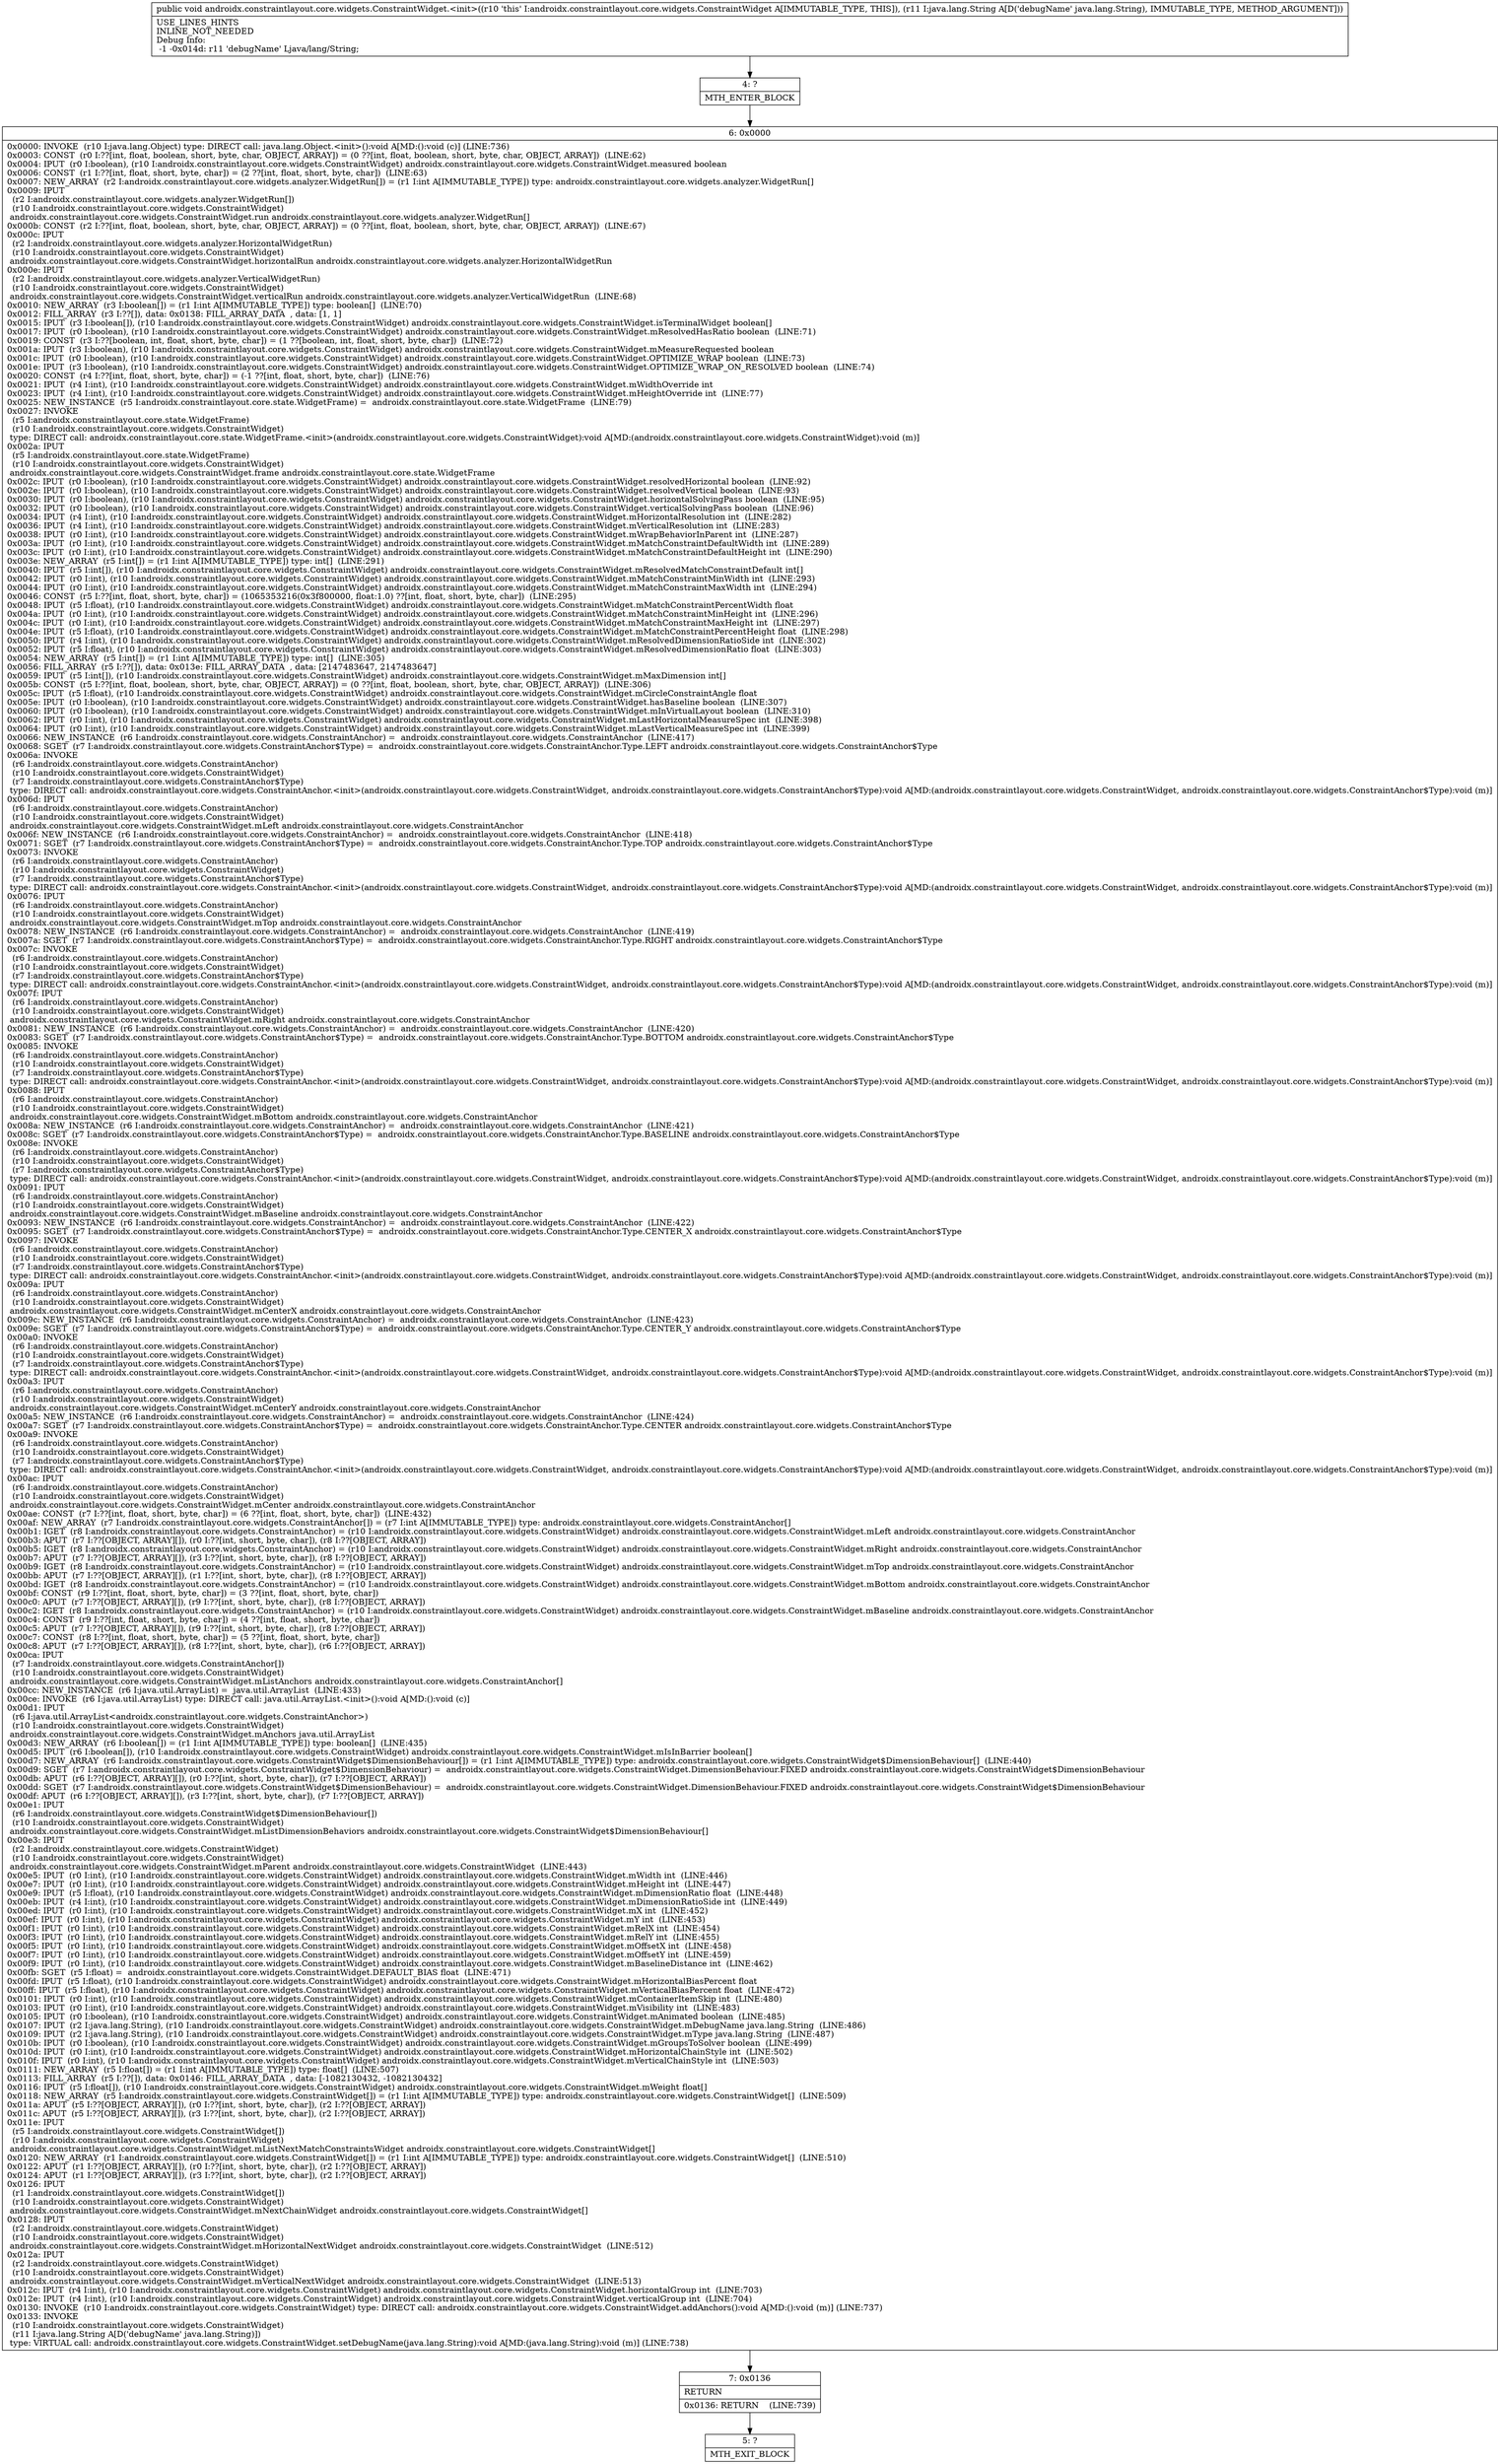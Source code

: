 digraph "CFG forandroidx.constraintlayout.core.widgets.ConstraintWidget.\<init\>(Ljava\/lang\/String;)V" {
Node_4 [shape=record,label="{4\:\ ?|MTH_ENTER_BLOCK\l}"];
Node_6 [shape=record,label="{6\:\ 0x0000|0x0000: INVOKE  (r10 I:java.lang.Object) type: DIRECT call: java.lang.Object.\<init\>():void A[MD:():void (c)] (LINE:736)\l0x0003: CONST  (r0 I:??[int, float, boolean, short, byte, char, OBJECT, ARRAY]) = (0 ??[int, float, boolean, short, byte, char, OBJECT, ARRAY])  (LINE:62)\l0x0004: IPUT  (r0 I:boolean), (r10 I:androidx.constraintlayout.core.widgets.ConstraintWidget) androidx.constraintlayout.core.widgets.ConstraintWidget.measured boolean \l0x0006: CONST  (r1 I:??[int, float, short, byte, char]) = (2 ??[int, float, short, byte, char])  (LINE:63)\l0x0007: NEW_ARRAY  (r2 I:androidx.constraintlayout.core.widgets.analyzer.WidgetRun[]) = (r1 I:int A[IMMUTABLE_TYPE]) type: androidx.constraintlayout.core.widgets.analyzer.WidgetRun[] \l0x0009: IPUT  \l  (r2 I:androidx.constraintlayout.core.widgets.analyzer.WidgetRun[])\l  (r10 I:androidx.constraintlayout.core.widgets.ConstraintWidget)\l androidx.constraintlayout.core.widgets.ConstraintWidget.run androidx.constraintlayout.core.widgets.analyzer.WidgetRun[] \l0x000b: CONST  (r2 I:??[int, float, boolean, short, byte, char, OBJECT, ARRAY]) = (0 ??[int, float, boolean, short, byte, char, OBJECT, ARRAY])  (LINE:67)\l0x000c: IPUT  \l  (r2 I:androidx.constraintlayout.core.widgets.analyzer.HorizontalWidgetRun)\l  (r10 I:androidx.constraintlayout.core.widgets.ConstraintWidget)\l androidx.constraintlayout.core.widgets.ConstraintWidget.horizontalRun androidx.constraintlayout.core.widgets.analyzer.HorizontalWidgetRun \l0x000e: IPUT  \l  (r2 I:androidx.constraintlayout.core.widgets.analyzer.VerticalWidgetRun)\l  (r10 I:androidx.constraintlayout.core.widgets.ConstraintWidget)\l androidx.constraintlayout.core.widgets.ConstraintWidget.verticalRun androidx.constraintlayout.core.widgets.analyzer.VerticalWidgetRun  (LINE:68)\l0x0010: NEW_ARRAY  (r3 I:boolean[]) = (r1 I:int A[IMMUTABLE_TYPE]) type: boolean[]  (LINE:70)\l0x0012: FILL_ARRAY  (r3 I:??[]), data: 0x0138: FILL_ARRAY_DATA  , data: [1, 1] \l0x0015: IPUT  (r3 I:boolean[]), (r10 I:androidx.constraintlayout.core.widgets.ConstraintWidget) androidx.constraintlayout.core.widgets.ConstraintWidget.isTerminalWidget boolean[] \l0x0017: IPUT  (r0 I:boolean), (r10 I:androidx.constraintlayout.core.widgets.ConstraintWidget) androidx.constraintlayout.core.widgets.ConstraintWidget.mResolvedHasRatio boolean  (LINE:71)\l0x0019: CONST  (r3 I:??[boolean, int, float, short, byte, char]) = (1 ??[boolean, int, float, short, byte, char])  (LINE:72)\l0x001a: IPUT  (r3 I:boolean), (r10 I:androidx.constraintlayout.core.widgets.ConstraintWidget) androidx.constraintlayout.core.widgets.ConstraintWidget.mMeasureRequested boolean \l0x001c: IPUT  (r0 I:boolean), (r10 I:androidx.constraintlayout.core.widgets.ConstraintWidget) androidx.constraintlayout.core.widgets.ConstraintWidget.OPTIMIZE_WRAP boolean  (LINE:73)\l0x001e: IPUT  (r3 I:boolean), (r10 I:androidx.constraintlayout.core.widgets.ConstraintWidget) androidx.constraintlayout.core.widgets.ConstraintWidget.OPTIMIZE_WRAP_ON_RESOLVED boolean  (LINE:74)\l0x0020: CONST  (r4 I:??[int, float, short, byte, char]) = (\-1 ??[int, float, short, byte, char])  (LINE:76)\l0x0021: IPUT  (r4 I:int), (r10 I:androidx.constraintlayout.core.widgets.ConstraintWidget) androidx.constraintlayout.core.widgets.ConstraintWidget.mWidthOverride int \l0x0023: IPUT  (r4 I:int), (r10 I:androidx.constraintlayout.core.widgets.ConstraintWidget) androidx.constraintlayout.core.widgets.ConstraintWidget.mHeightOverride int  (LINE:77)\l0x0025: NEW_INSTANCE  (r5 I:androidx.constraintlayout.core.state.WidgetFrame) =  androidx.constraintlayout.core.state.WidgetFrame  (LINE:79)\l0x0027: INVOKE  \l  (r5 I:androidx.constraintlayout.core.state.WidgetFrame)\l  (r10 I:androidx.constraintlayout.core.widgets.ConstraintWidget)\l type: DIRECT call: androidx.constraintlayout.core.state.WidgetFrame.\<init\>(androidx.constraintlayout.core.widgets.ConstraintWidget):void A[MD:(androidx.constraintlayout.core.widgets.ConstraintWidget):void (m)]\l0x002a: IPUT  \l  (r5 I:androidx.constraintlayout.core.state.WidgetFrame)\l  (r10 I:androidx.constraintlayout.core.widgets.ConstraintWidget)\l androidx.constraintlayout.core.widgets.ConstraintWidget.frame androidx.constraintlayout.core.state.WidgetFrame \l0x002c: IPUT  (r0 I:boolean), (r10 I:androidx.constraintlayout.core.widgets.ConstraintWidget) androidx.constraintlayout.core.widgets.ConstraintWidget.resolvedHorizontal boolean  (LINE:92)\l0x002e: IPUT  (r0 I:boolean), (r10 I:androidx.constraintlayout.core.widgets.ConstraintWidget) androidx.constraintlayout.core.widgets.ConstraintWidget.resolvedVertical boolean  (LINE:93)\l0x0030: IPUT  (r0 I:boolean), (r10 I:androidx.constraintlayout.core.widgets.ConstraintWidget) androidx.constraintlayout.core.widgets.ConstraintWidget.horizontalSolvingPass boolean  (LINE:95)\l0x0032: IPUT  (r0 I:boolean), (r10 I:androidx.constraintlayout.core.widgets.ConstraintWidget) androidx.constraintlayout.core.widgets.ConstraintWidget.verticalSolvingPass boolean  (LINE:96)\l0x0034: IPUT  (r4 I:int), (r10 I:androidx.constraintlayout.core.widgets.ConstraintWidget) androidx.constraintlayout.core.widgets.ConstraintWidget.mHorizontalResolution int  (LINE:282)\l0x0036: IPUT  (r4 I:int), (r10 I:androidx.constraintlayout.core.widgets.ConstraintWidget) androidx.constraintlayout.core.widgets.ConstraintWidget.mVerticalResolution int  (LINE:283)\l0x0038: IPUT  (r0 I:int), (r10 I:androidx.constraintlayout.core.widgets.ConstraintWidget) androidx.constraintlayout.core.widgets.ConstraintWidget.mWrapBehaviorInParent int  (LINE:287)\l0x003a: IPUT  (r0 I:int), (r10 I:androidx.constraintlayout.core.widgets.ConstraintWidget) androidx.constraintlayout.core.widgets.ConstraintWidget.mMatchConstraintDefaultWidth int  (LINE:289)\l0x003c: IPUT  (r0 I:int), (r10 I:androidx.constraintlayout.core.widgets.ConstraintWidget) androidx.constraintlayout.core.widgets.ConstraintWidget.mMatchConstraintDefaultHeight int  (LINE:290)\l0x003e: NEW_ARRAY  (r5 I:int[]) = (r1 I:int A[IMMUTABLE_TYPE]) type: int[]  (LINE:291)\l0x0040: IPUT  (r5 I:int[]), (r10 I:androidx.constraintlayout.core.widgets.ConstraintWidget) androidx.constraintlayout.core.widgets.ConstraintWidget.mResolvedMatchConstraintDefault int[] \l0x0042: IPUT  (r0 I:int), (r10 I:androidx.constraintlayout.core.widgets.ConstraintWidget) androidx.constraintlayout.core.widgets.ConstraintWidget.mMatchConstraintMinWidth int  (LINE:293)\l0x0044: IPUT  (r0 I:int), (r10 I:androidx.constraintlayout.core.widgets.ConstraintWidget) androidx.constraintlayout.core.widgets.ConstraintWidget.mMatchConstraintMaxWidth int  (LINE:294)\l0x0046: CONST  (r5 I:??[int, float, short, byte, char]) = (1065353216(0x3f800000, float:1.0) ??[int, float, short, byte, char])  (LINE:295)\l0x0048: IPUT  (r5 I:float), (r10 I:androidx.constraintlayout.core.widgets.ConstraintWidget) androidx.constraintlayout.core.widgets.ConstraintWidget.mMatchConstraintPercentWidth float \l0x004a: IPUT  (r0 I:int), (r10 I:androidx.constraintlayout.core.widgets.ConstraintWidget) androidx.constraintlayout.core.widgets.ConstraintWidget.mMatchConstraintMinHeight int  (LINE:296)\l0x004c: IPUT  (r0 I:int), (r10 I:androidx.constraintlayout.core.widgets.ConstraintWidget) androidx.constraintlayout.core.widgets.ConstraintWidget.mMatchConstraintMaxHeight int  (LINE:297)\l0x004e: IPUT  (r5 I:float), (r10 I:androidx.constraintlayout.core.widgets.ConstraintWidget) androidx.constraintlayout.core.widgets.ConstraintWidget.mMatchConstraintPercentHeight float  (LINE:298)\l0x0050: IPUT  (r4 I:int), (r10 I:androidx.constraintlayout.core.widgets.ConstraintWidget) androidx.constraintlayout.core.widgets.ConstraintWidget.mResolvedDimensionRatioSide int  (LINE:302)\l0x0052: IPUT  (r5 I:float), (r10 I:androidx.constraintlayout.core.widgets.ConstraintWidget) androidx.constraintlayout.core.widgets.ConstraintWidget.mResolvedDimensionRatio float  (LINE:303)\l0x0054: NEW_ARRAY  (r5 I:int[]) = (r1 I:int A[IMMUTABLE_TYPE]) type: int[]  (LINE:305)\l0x0056: FILL_ARRAY  (r5 I:??[]), data: 0x013e: FILL_ARRAY_DATA  , data: [2147483647, 2147483647] \l0x0059: IPUT  (r5 I:int[]), (r10 I:androidx.constraintlayout.core.widgets.ConstraintWidget) androidx.constraintlayout.core.widgets.ConstraintWidget.mMaxDimension int[] \l0x005b: CONST  (r5 I:??[int, float, boolean, short, byte, char, OBJECT, ARRAY]) = (0 ??[int, float, boolean, short, byte, char, OBJECT, ARRAY])  (LINE:306)\l0x005c: IPUT  (r5 I:float), (r10 I:androidx.constraintlayout.core.widgets.ConstraintWidget) androidx.constraintlayout.core.widgets.ConstraintWidget.mCircleConstraintAngle float \l0x005e: IPUT  (r0 I:boolean), (r10 I:androidx.constraintlayout.core.widgets.ConstraintWidget) androidx.constraintlayout.core.widgets.ConstraintWidget.hasBaseline boolean  (LINE:307)\l0x0060: IPUT  (r0 I:boolean), (r10 I:androidx.constraintlayout.core.widgets.ConstraintWidget) androidx.constraintlayout.core.widgets.ConstraintWidget.mInVirtualLayout boolean  (LINE:310)\l0x0062: IPUT  (r0 I:int), (r10 I:androidx.constraintlayout.core.widgets.ConstraintWidget) androidx.constraintlayout.core.widgets.ConstraintWidget.mLastHorizontalMeasureSpec int  (LINE:398)\l0x0064: IPUT  (r0 I:int), (r10 I:androidx.constraintlayout.core.widgets.ConstraintWidget) androidx.constraintlayout.core.widgets.ConstraintWidget.mLastVerticalMeasureSpec int  (LINE:399)\l0x0066: NEW_INSTANCE  (r6 I:androidx.constraintlayout.core.widgets.ConstraintAnchor) =  androidx.constraintlayout.core.widgets.ConstraintAnchor  (LINE:417)\l0x0068: SGET  (r7 I:androidx.constraintlayout.core.widgets.ConstraintAnchor$Type) =  androidx.constraintlayout.core.widgets.ConstraintAnchor.Type.LEFT androidx.constraintlayout.core.widgets.ConstraintAnchor$Type \l0x006a: INVOKE  \l  (r6 I:androidx.constraintlayout.core.widgets.ConstraintAnchor)\l  (r10 I:androidx.constraintlayout.core.widgets.ConstraintWidget)\l  (r7 I:androidx.constraintlayout.core.widgets.ConstraintAnchor$Type)\l type: DIRECT call: androidx.constraintlayout.core.widgets.ConstraintAnchor.\<init\>(androidx.constraintlayout.core.widgets.ConstraintWidget, androidx.constraintlayout.core.widgets.ConstraintAnchor$Type):void A[MD:(androidx.constraintlayout.core.widgets.ConstraintWidget, androidx.constraintlayout.core.widgets.ConstraintAnchor$Type):void (m)]\l0x006d: IPUT  \l  (r6 I:androidx.constraintlayout.core.widgets.ConstraintAnchor)\l  (r10 I:androidx.constraintlayout.core.widgets.ConstraintWidget)\l androidx.constraintlayout.core.widgets.ConstraintWidget.mLeft androidx.constraintlayout.core.widgets.ConstraintAnchor \l0x006f: NEW_INSTANCE  (r6 I:androidx.constraintlayout.core.widgets.ConstraintAnchor) =  androidx.constraintlayout.core.widgets.ConstraintAnchor  (LINE:418)\l0x0071: SGET  (r7 I:androidx.constraintlayout.core.widgets.ConstraintAnchor$Type) =  androidx.constraintlayout.core.widgets.ConstraintAnchor.Type.TOP androidx.constraintlayout.core.widgets.ConstraintAnchor$Type \l0x0073: INVOKE  \l  (r6 I:androidx.constraintlayout.core.widgets.ConstraintAnchor)\l  (r10 I:androidx.constraintlayout.core.widgets.ConstraintWidget)\l  (r7 I:androidx.constraintlayout.core.widgets.ConstraintAnchor$Type)\l type: DIRECT call: androidx.constraintlayout.core.widgets.ConstraintAnchor.\<init\>(androidx.constraintlayout.core.widgets.ConstraintWidget, androidx.constraintlayout.core.widgets.ConstraintAnchor$Type):void A[MD:(androidx.constraintlayout.core.widgets.ConstraintWidget, androidx.constraintlayout.core.widgets.ConstraintAnchor$Type):void (m)]\l0x0076: IPUT  \l  (r6 I:androidx.constraintlayout.core.widgets.ConstraintAnchor)\l  (r10 I:androidx.constraintlayout.core.widgets.ConstraintWidget)\l androidx.constraintlayout.core.widgets.ConstraintWidget.mTop androidx.constraintlayout.core.widgets.ConstraintAnchor \l0x0078: NEW_INSTANCE  (r6 I:androidx.constraintlayout.core.widgets.ConstraintAnchor) =  androidx.constraintlayout.core.widgets.ConstraintAnchor  (LINE:419)\l0x007a: SGET  (r7 I:androidx.constraintlayout.core.widgets.ConstraintAnchor$Type) =  androidx.constraintlayout.core.widgets.ConstraintAnchor.Type.RIGHT androidx.constraintlayout.core.widgets.ConstraintAnchor$Type \l0x007c: INVOKE  \l  (r6 I:androidx.constraintlayout.core.widgets.ConstraintAnchor)\l  (r10 I:androidx.constraintlayout.core.widgets.ConstraintWidget)\l  (r7 I:androidx.constraintlayout.core.widgets.ConstraintAnchor$Type)\l type: DIRECT call: androidx.constraintlayout.core.widgets.ConstraintAnchor.\<init\>(androidx.constraintlayout.core.widgets.ConstraintWidget, androidx.constraintlayout.core.widgets.ConstraintAnchor$Type):void A[MD:(androidx.constraintlayout.core.widgets.ConstraintWidget, androidx.constraintlayout.core.widgets.ConstraintAnchor$Type):void (m)]\l0x007f: IPUT  \l  (r6 I:androidx.constraintlayout.core.widgets.ConstraintAnchor)\l  (r10 I:androidx.constraintlayout.core.widgets.ConstraintWidget)\l androidx.constraintlayout.core.widgets.ConstraintWidget.mRight androidx.constraintlayout.core.widgets.ConstraintAnchor \l0x0081: NEW_INSTANCE  (r6 I:androidx.constraintlayout.core.widgets.ConstraintAnchor) =  androidx.constraintlayout.core.widgets.ConstraintAnchor  (LINE:420)\l0x0083: SGET  (r7 I:androidx.constraintlayout.core.widgets.ConstraintAnchor$Type) =  androidx.constraintlayout.core.widgets.ConstraintAnchor.Type.BOTTOM androidx.constraintlayout.core.widgets.ConstraintAnchor$Type \l0x0085: INVOKE  \l  (r6 I:androidx.constraintlayout.core.widgets.ConstraintAnchor)\l  (r10 I:androidx.constraintlayout.core.widgets.ConstraintWidget)\l  (r7 I:androidx.constraintlayout.core.widgets.ConstraintAnchor$Type)\l type: DIRECT call: androidx.constraintlayout.core.widgets.ConstraintAnchor.\<init\>(androidx.constraintlayout.core.widgets.ConstraintWidget, androidx.constraintlayout.core.widgets.ConstraintAnchor$Type):void A[MD:(androidx.constraintlayout.core.widgets.ConstraintWidget, androidx.constraintlayout.core.widgets.ConstraintAnchor$Type):void (m)]\l0x0088: IPUT  \l  (r6 I:androidx.constraintlayout.core.widgets.ConstraintAnchor)\l  (r10 I:androidx.constraintlayout.core.widgets.ConstraintWidget)\l androidx.constraintlayout.core.widgets.ConstraintWidget.mBottom androidx.constraintlayout.core.widgets.ConstraintAnchor \l0x008a: NEW_INSTANCE  (r6 I:androidx.constraintlayout.core.widgets.ConstraintAnchor) =  androidx.constraintlayout.core.widgets.ConstraintAnchor  (LINE:421)\l0x008c: SGET  (r7 I:androidx.constraintlayout.core.widgets.ConstraintAnchor$Type) =  androidx.constraintlayout.core.widgets.ConstraintAnchor.Type.BASELINE androidx.constraintlayout.core.widgets.ConstraintAnchor$Type \l0x008e: INVOKE  \l  (r6 I:androidx.constraintlayout.core.widgets.ConstraintAnchor)\l  (r10 I:androidx.constraintlayout.core.widgets.ConstraintWidget)\l  (r7 I:androidx.constraintlayout.core.widgets.ConstraintAnchor$Type)\l type: DIRECT call: androidx.constraintlayout.core.widgets.ConstraintAnchor.\<init\>(androidx.constraintlayout.core.widgets.ConstraintWidget, androidx.constraintlayout.core.widgets.ConstraintAnchor$Type):void A[MD:(androidx.constraintlayout.core.widgets.ConstraintWidget, androidx.constraintlayout.core.widgets.ConstraintAnchor$Type):void (m)]\l0x0091: IPUT  \l  (r6 I:androidx.constraintlayout.core.widgets.ConstraintAnchor)\l  (r10 I:androidx.constraintlayout.core.widgets.ConstraintWidget)\l androidx.constraintlayout.core.widgets.ConstraintWidget.mBaseline androidx.constraintlayout.core.widgets.ConstraintAnchor \l0x0093: NEW_INSTANCE  (r6 I:androidx.constraintlayout.core.widgets.ConstraintAnchor) =  androidx.constraintlayout.core.widgets.ConstraintAnchor  (LINE:422)\l0x0095: SGET  (r7 I:androidx.constraintlayout.core.widgets.ConstraintAnchor$Type) =  androidx.constraintlayout.core.widgets.ConstraintAnchor.Type.CENTER_X androidx.constraintlayout.core.widgets.ConstraintAnchor$Type \l0x0097: INVOKE  \l  (r6 I:androidx.constraintlayout.core.widgets.ConstraintAnchor)\l  (r10 I:androidx.constraintlayout.core.widgets.ConstraintWidget)\l  (r7 I:androidx.constraintlayout.core.widgets.ConstraintAnchor$Type)\l type: DIRECT call: androidx.constraintlayout.core.widgets.ConstraintAnchor.\<init\>(androidx.constraintlayout.core.widgets.ConstraintWidget, androidx.constraintlayout.core.widgets.ConstraintAnchor$Type):void A[MD:(androidx.constraintlayout.core.widgets.ConstraintWidget, androidx.constraintlayout.core.widgets.ConstraintAnchor$Type):void (m)]\l0x009a: IPUT  \l  (r6 I:androidx.constraintlayout.core.widgets.ConstraintAnchor)\l  (r10 I:androidx.constraintlayout.core.widgets.ConstraintWidget)\l androidx.constraintlayout.core.widgets.ConstraintWidget.mCenterX androidx.constraintlayout.core.widgets.ConstraintAnchor \l0x009c: NEW_INSTANCE  (r6 I:androidx.constraintlayout.core.widgets.ConstraintAnchor) =  androidx.constraintlayout.core.widgets.ConstraintAnchor  (LINE:423)\l0x009e: SGET  (r7 I:androidx.constraintlayout.core.widgets.ConstraintAnchor$Type) =  androidx.constraintlayout.core.widgets.ConstraintAnchor.Type.CENTER_Y androidx.constraintlayout.core.widgets.ConstraintAnchor$Type \l0x00a0: INVOKE  \l  (r6 I:androidx.constraintlayout.core.widgets.ConstraintAnchor)\l  (r10 I:androidx.constraintlayout.core.widgets.ConstraintWidget)\l  (r7 I:androidx.constraintlayout.core.widgets.ConstraintAnchor$Type)\l type: DIRECT call: androidx.constraintlayout.core.widgets.ConstraintAnchor.\<init\>(androidx.constraintlayout.core.widgets.ConstraintWidget, androidx.constraintlayout.core.widgets.ConstraintAnchor$Type):void A[MD:(androidx.constraintlayout.core.widgets.ConstraintWidget, androidx.constraintlayout.core.widgets.ConstraintAnchor$Type):void (m)]\l0x00a3: IPUT  \l  (r6 I:androidx.constraintlayout.core.widgets.ConstraintAnchor)\l  (r10 I:androidx.constraintlayout.core.widgets.ConstraintWidget)\l androidx.constraintlayout.core.widgets.ConstraintWidget.mCenterY androidx.constraintlayout.core.widgets.ConstraintAnchor \l0x00a5: NEW_INSTANCE  (r6 I:androidx.constraintlayout.core.widgets.ConstraintAnchor) =  androidx.constraintlayout.core.widgets.ConstraintAnchor  (LINE:424)\l0x00a7: SGET  (r7 I:androidx.constraintlayout.core.widgets.ConstraintAnchor$Type) =  androidx.constraintlayout.core.widgets.ConstraintAnchor.Type.CENTER androidx.constraintlayout.core.widgets.ConstraintAnchor$Type \l0x00a9: INVOKE  \l  (r6 I:androidx.constraintlayout.core.widgets.ConstraintAnchor)\l  (r10 I:androidx.constraintlayout.core.widgets.ConstraintWidget)\l  (r7 I:androidx.constraintlayout.core.widgets.ConstraintAnchor$Type)\l type: DIRECT call: androidx.constraintlayout.core.widgets.ConstraintAnchor.\<init\>(androidx.constraintlayout.core.widgets.ConstraintWidget, androidx.constraintlayout.core.widgets.ConstraintAnchor$Type):void A[MD:(androidx.constraintlayout.core.widgets.ConstraintWidget, androidx.constraintlayout.core.widgets.ConstraintAnchor$Type):void (m)]\l0x00ac: IPUT  \l  (r6 I:androidx.constraintlayout.core.widgets.ConstraintAnchor)\l  (r10 I:androidx.constraintlayout.core.widgets.ConstraintWidget)\l androidx.constraintlayout.core.widgets.ConstraintWidget.mCenter androidx.constraintlayout.core.widgets.ConstraintAnchor \l0x00ae: CONST  (r7 I:??[int, float, short, byte, char]) = (6 ??[int, float, short, byte, char])  (LINE:432)\l0x00af: NEW_ARRAY  (r7 I:androidx.constraintlayout.core.widgets.ConstraintAnchor[]) = (r7 I:int A[IMMUTABLE_TYPE]) type: androidx.constraintlayout.core.widgets.ConstraintAnchor[] \l0x00b1: IGET  (r8 I:androidx.constraintlayout.core.widgets.ConstraintAnchor) = (r10 I:androidx.constraintlayout.core.widgets.ConstraintWidget) androidx.constraintlayout.core.widgets.ConstraintWidget.mLeft androidx.constraintlayout.core.widgets.ConstraintAnchor \l0x00b3: APUT  (r7 I:??[OBJECT, ARRAY][]), (r0 I:??[int, short, byte, char]), (r8 I:??[OBJECT, ARRAY]) \l0x00b5: IGET  (r8 I:androidx.constraintlayout.core.widgets.ConstraintAnchor) = (r10 I:androidx.constraintlayout.core.widgets.ConstraintWidget) androidx.constraintlayout.core.widgets.ConstraintWidget.mRight androidx.constraintlayout.core.widgets.ConstraintAnchor \l0x00b7: APUT  (r7 I:??[OBJECT, ARRAY][]), (r3 I:??[int, short, byte, char]), (r8 I:??[OBJECT, ARRAY]) \l0x00b9: IGET  (r8 I:androidx.constraintlayout.core.widgets.ConstraintAnchor) = (r10 I:androidx.constraintlayout.core.widgets.ConstraintWidget) androidx.constraintlayout.core.widgets.ConstraintWidget.mTop androidx.constraintlayout.core.widgets.ConstraintAnchor \l0x00bb: APUT  (r7 I:??[OBJECT, ARRAY][]), (r1 I:??[int, short, byte, char]), (r8 I:??[OBJECT, ARRAY]) \l0x00bd: IGET  (r8 I:androidx.constraintlayout.core.widgets.ConstraintAnchor) = (r10 I:androidx.constraintlayout.core.widgets.ConstraintWidget) androidx.constraintlayout.core.widgets.ConstraintWidget.mBottom androidx.constraintlayout.core.widgets.ConstraintAnchor \l0x00bf: CONST  (r9 I:??[int, float, short, byte, char]) = (3 ??[int, float, short, byte, char]) \l0x00c0: APUT  (r7 I:??[OBJECT, ARRAY][]), (r9 I:??[int, short, byte, char]), (r8 I:??[OBJECT, ARRAY]) \l0x00c2: IGET  (r8 I:androidx.constraintlayout.core.widgets.ConstraintAnchor) = (r10 I:androidx.constraintlayout.core.widgets.ConstraintWidget) androidx.constraintlayout.core.widgets.ConstraintWidget.mBaseline androidx.constraintlayout.core.widgets.ConstraintAnchor \l0x00c4: CONST  (r9 I:??[int, float, short, byte, char]) = (4 ??[int, float, short, byte, char]) \l0x00c5: APUT  (r7 I:??[OBJECT, ARRAY][]), (r9 I:??[int, short, byte, char]), (r8 I:??[OBJECT, ARRAY]) \l0x00c7: CONST  (r8 I:??[int, float, short, byte, char]) = (5 ??[int, float, short, byte, char]) \l0x00c8: APUT  (r7 I:??[OBJECT, ARRAY][]), (r8 I:??[int, short, byte, char]), (r6 I:??[OBJECT, ARRAY]) \l0x00ca: IPUT  \l  (r7 I:androidx.constraintlayout.core.widgets.ConstraintAnchor[])\l  (r10 I:androidx.constraintlayout.core.widgets.ConstraintWidget)\l androidx.constraintlayout.core.widgets.ConstraintWidget.mListAnchors androidx.constraintlayout.core.widgets.ConstraintAnchor[] \l0x00cc: NEW_INSTANCE  (r6 I:java.util.ArrayList) =  java.util.ArrayList  (LINE:433)\l0x00ce: INVOKE  (r6 I:java.util.ArrayList) type: DIRECT call: java.util.ArrayList.\<init\>():void A[MD:():void (c)]\l0x00d1: IPUT  \l  (r6 I:java.util.ArrayList\<androidx.constraintlayout.core.widgets.ConstraintAnchor\>)\l  (r10 I:androidx.constraintlayout.core.widgets.ConstraintWidget)\l androidx.constraintlayout.core.widgets.ConstraintWidget.mAnchors java.util.ArrayList \l0x00d3: NEW_ARRAY  (r6 I:boolean[]) = (r1 I:int A[IMMUTABLE_TYPE]) type: boolean[]  (LINE:435)\l0x00d5: IPUT  (r6 I:boolean[]), (r10 I:androidx.constraintlayout.core.widgets.ConstraintWidget) androidx.constraintlayout.core.widgets.ConstraintWidget.mIsInBarrier boolean[] \l0x00d7: NEW_ARRAY  (r6 I:androidx.constraintlayout.core.widgets.ConstraintWidget$DimensionBehaviour[]) = (r1 I:int A[IMMUTABLE_TYPE]) type: androidx.constraintlayout.core.widgets.ConstraintWidget$DimensionBehaviour[]  (LINE:440)\l0x00d9: SGET  (r7 I:androidx.constraintlayout.core.widgets.ConstraintWidget$DimensionBehaviour) =  androidx.constraintlayout.core.widgets.ConstraintWidget.DimensionBehaviour.FIXED androidx.constraintlayout.core.widgets.ConstraintWidget$DimensionBehaviour \l0x00db: APUT  (r6 I:??[OBJECT, ARRAY][]), (r0 I:??[int, short, byte, char]), (r7 I:??[OBJECT, ARRAY]) \l0x00dd: SGET  (r7 I:androidx.constraintlayout.core.widgets.ConstraintWidget$DimensionBehaviour) =  androidx.constraintlayout.core.widgets.ConstraintWidget.DimensionBehaviour.FIXED androidx.constraintlayout.core.widgets.ConstraintWidget$DimensionBehaviour \l0x00df: APUT  (r6 I:??[OBJECT, ARRAY][]), (r3 I:??[int, short, byte, char]), (r7 I:??[OBJECT, ARRAY]) \l0x00e1: IPUT  \l  (r6 I:androidx.constraintlayout.core.widgets.ConstraintWidget$DimensionBehaviour[])\l  (r10 I:androidx.constraintlayout.core.widgets.ConstraintWidget)\l androidx.constraintlayout.core.widgets.ConstraintWidget.mListDimensionBehaviors androidx.constraintlayout.core.widgets.ConstraintWidget$DimensionBehaviour[] \l0x00e3: IPUT  \l  (r2 I:androidx.constraintlayout.core.widgets.ConstraintWidget)\l  (r10 I:androidx.constraintlayout.core.widgets.ConstraintWidget)\l androidx.constraintlayout.core.widgets.ConstraintWidget.mParent androidx.constraintlayout.core.widgets.ConstraintWidget  (LINE:443)\l0x00e5: IPUT  (r0 I:int), (r10 I:androidx.constraintlayout.core.widgets.ConstraintWidget) androidx.constraintlayout.core.widgets.ConstraintWidget.mWidth int  (LINE:446)\l0x00e7: IPUT  (r0 I:int), (r10 I:androidx.constraintlayout.core.widgets.ConstraintWidget) androidx.constraintlayout.core.widgets.ConstraintWidget.mHeight int  (LINE:447)\l0x00e9: IPUT  (r5 I:float), (r10 I:androidx.constraintlayout.core.widgets.ConstraintWidget) androidx.constraintlayout.core.widgets.ConstraintWidget.mDimensionRatio float  (LINE:448)\l0x00eb: IPUT  (r4 I:int), (r10 I:androidx.constraintlayout.core.widgets.ConstraintWidget) androidx.constraintlayout.core.widgets.ConstraintWidget.mDimensionRatioSide int  (LINE:449)\l0x00ed: IPUT  (r0 I:int), (r10 I:androidx.constraintlayout.core.widgets.ConstraintWidget) androidx.constraintlayout.core.widgets.ConstraintWidget.mX int  (LINE:452)\l0x00ef: IPUT  (r0 I:int), (r10 I:androidx.constraintlayout.core.widgets.ConstraintWidget) androidx.constraintlayout.core.widgets.ConstraintWidget.mY int  (LINE:453)\l0x00f1: IPUT  (r0 I:int), (r10 I:androidx.constraintlayout.core.widgets.ConstraintWidget) androidx.constraintlayout.core.widgets.ConstraintWidget.mRelX int  (LINE:454)\l0x00f3: IPUT  (r0 I:int), (r10 I:androidx.constraintlayout.core.widgets.ConstraintWidget) androidx.constraintlayout.core.widgets.ConstraintWidget.mRelY int  (LINE:455)\l0x00f5: IPUT  (r0 I:int), (r10 I:androidx.constraintlayout.core.widgets.ConstraintWidget) androidx.constraintlayout.core.widgets.ConstraintWidget.mOffsetX int  (LINE:458)\l0x00f7: IPUT  (r0 I:int), (r10 I:androidx.constraintlayout.core.widgets.ConstraintWidget) androidx.constraintlayout.core.widgets.ConstraintWidget.mOffsetY int  (LINE:459)\l0x00f9: IPUT  (r0 I:int), (r10 I:androidx.constraintlayout.core.widgets.ConstraintWidget) androidx.constraintlayout.core.widgets.ConstraintWidget.mBaselineDistance int  (LINE:462)\l0x00fb: SGET  (r5 I:float) =  androidx.constraintlayout.core.widgets.ConstraintWidget.DEFAULT_BIAS float  (LINE:471)\l0x00fd: IPUT  (r5 I:float), (r10 I:androidx.constraintlayout.core.widgets.ConstraintWidget) androidx.constraintlayout.core.widgets.ConstraintWidget.mHorizontalBiasPercent float \l0x00ff: IPUT  (r5 I:float), (r10 I:androidx.constraintlayout.core.widgets.ConstraintWidget) androidx.constraintlayout.core.widgets.ConstraintWidget.mVerticalBiasPercent float  (LINE:472)\l0x0101: IPUT  (r0 I:int), (r10 I:androidx.constraintlayout.core.widgets.ConstraintWidget) androidx.constraintlayout.core.widgets.ConstraintWidget.mContainerItemSkip int  (LINE:480)\l0x0103: IPUT  (r0 I:int), (r10 I:androidx.constraintlayout.core.widgets.ConstraintWidget) androidx.constraintlayout.core.widgets.ConstraintWidget.mVisibility int  (LINE:483)\l0x0105: IPUT  (r0 I:boolean), (r10 I:androidx.constraintlayout.core.widgets.ConstraintWidget) androidx.constraintlayout.core.widgets.ConstraintWidget.mAnimated boolean  (LINE:485)\l0x0107: IPUT  (r2 I:java.lang.String), (r10 I:androidx.constraintlayout.core.widgets.ConstraintWidget) androidx.constraintlayout.core.widgets.ConstraintWidget.mDebugName java.lang.String  (LINE:486)\l0x0109: IPUT  (r2 I:java.lang.String), (r10 I:androidx.constraintlayout.core.widgets.ConstraintWidget) androidx.constraintlayout.core.widgets.ConstraintWidget.mType java.lang.String  (LINE:487)\l0x010b: IPUT  (r0 I:boolean), (r10 I:androidx.constraintlayout.core.widgets.ConstraintWidget) androidx.constraintlayout.core.widgets.ConstraintWidget.mGroupsToSolver boolean  (LINE:499)\l0x010d: IPUT  (r0 I:int), (r10 I:androidx.constraintlayout.core.widgets.ConstraintWidget) androidx.constraintlayout.core.widgets.ConstraintWidget.mHorizontalChainStyle int  (LINE:502)\l0x010f: IPUT  (r0 I:int), (r10 I:androidx.constraintlayout.core.widgets.ConstraintWidget) androidx.constraintlayout.core.widgets.ConstraintWidget.mVerticalChainStyle int  (LINE:503)\l0x0111: NEW_ARRAY  (r5 I:float[]) = (r1 I:int A[IMMUTABLE_TYPE]) type: float[]  (LINE:507)\l0x0113: FILL_ARRAY  (r5 I:??[]), data: 0x0146: FILL_ARRAY_DATA  , data: [\-1082130432, \-1082130432] \l0x0116: IPUT  (r5 I:float[]), (r10 I:androidx.constraintlayout.core.widgets.ConstraintWidget) androidx.constraintlayout.core.widgets.ConstraintWidget.mWeight float[] \l0x0118: NEW_ARRAY  (r5 I:androidx.constraintlayout.core.widgets.ConstraintWidget[]) = (r1 I:int A[IMMUTABLE_TYPE]) type: androidx.constraintlayout.core.widgets.ConstraintWidget[]  (LINE:509)\l0x011a: APUT  (r5 I:??[OBJECT, ARRAY][]), (r0 I:??[int, short, byte, char]), (r2 I:??[OBJECT, ARRAY]) \l0x011c: APUT  (r5 I:??[OBJECT, ARRAY][]), (r3 I:??[int, short, byte, char]), (r2 I:??[OBJECT, ARRAY]) \l0x011e: IPUT  \l  (r5 I:androidx.constraintlayout.core.widgets.ConstraintWidget[])\l  (r10 I:androidx.constraintlayout.core.widgets.ConstraintWidget)\l androidx.constraintlayout.core.widgets.ConstraintWidget.mListNextMatchConstraintsWidget androidx.constraintlayout.core.widgets.ConstraintWidget[] \l0x0120: NEW_ARRAY  (r1 I:androidx.constraintlayout.core.widgets.ConstraintWidget[]) = (r1 I:int A[IMMUTABLE_TYPE]) type: androidx.constraintlayout.core.widgets.ConstraintWidget[]  (LINE:510)\l0x0122: APUT  (r1 I:??[OBJECT, ARRAY][]), (r0 I:??[int, short, byte, char]), (r2 I:??[OBJECT, ARRAY]) \l0x0124: APUT  (r1 I:??[OBJECT, ARRAY][]), (r3 I:??[int, short, byte, char]), (r2 I:??[OBJECT, ARRAY]) \l0x0126: IPUT  \l  (r1 I:androidx.constraintlayout.core.widgets.ConstraintWidget[])\l  (r10 I:androidx.constraintlayout.core.widgets.ConstraintWidget)\l androidx.constraintlayout.core.widgets.ConstraintWidget.mNextChainWidget androidx.constraintlayout.core.widgets.ConstraintWidget[] \l0x0128: IPUT  \l  (r2 I:androidx.constraintlayout.core.widgets.ConstraintWidget)\l  (r10 I:androidx.constraintlayout.core.widgets.ConstraintWidget)\l androidx.constraintlayout.core.widgets.ConstraintWidget.mHorizontalNextWidget androidx.constraintlayout.core.widgets.ConstraintWidget  (LINE:512)\l0x012a: IPUT  \l  (r2 I:androidx.constraintlayout.core.widgets.ConstraintWidget)\l  (r10 I:androidx.constraintlayout.core.widgets.ConstraintWidget)\l androidx.constraintlayout.core.widgets.ConstraintWidget.mVerticalNextWidget androidx.constraintlayout.core.widgets.ConstraintWidget  (LINE:513)\l0x012c: IPUT  (r4 I:int), (r10 I:androidx.constraintlayout.core.widgets.ConstraintWidget) androidx.constraintlayout.core.widgets.ConstraintWidget.horizontalGroup int  (LINE:703)\l0x012e: IPUT  (r4 I:int), (r10 I:androidx.constraintlayout.core.widgets.ConstraintWidget) androidx.constraintlayout.core.widgets.ConstraintWidget.verticalGroup int  (LINE:704)\l0x0130: INVOKE  (r10 I:androidx.constraintlayout.core.widgets.ConstraintWidget) type: DIRECT call: androidx.constraintlayout.core.widgets.ConstraintWidget.addAnchors():void A[MD:():void (m)] (LINE:737)\l0x0133: INVOKE  \l  (r10 I:androidx.constraintlayout.core.widgets.ConstraintWidget)\l  (r11 I:java.lang.String A[D('debugName' java.lang.String)])\l type: VIRTUAL call: androidx.constraintlayout.core.widgets.ConstraintWidget.setDebugName(java.lang.String):void A[MD:(java.lang.String):void (m)] (LINE:738)\l}"];
Node_7 [shape=record,label="{7\:\ 0x0136|RETURN\l|0x0136: RETURN    (LINE:739)\l}"];
Node_5 [shape=record,label="{5\:\ ?|MTH_EXIT_BLOCK\l}"];
MethodNode[shape=record,label="{public void androidx.constraintlayout.core.widgets.ConstraintWidget.\<init\>((r10 'this' I:androidx.constraintlayout.core.widgets.ConstraintWidget A[IMMUTABLE_TYPE, THIS]), (r11 I:java.lang.String A[D('debugName' java.lang.String), IMMUTABLE_TYPE, METHOD_ARGUMENT]))  | USE_LINES_HINTS\lINLINE_NOT_NEEDED\lDebug Info:\l  \-1 \-0x014d: r11 'debugName' Ljava\/lang\/String;\l}"];
MethodNode -> Node_4;Node_4 -> Node_6;
Node_6 -> Node_7;
Node_7 -> Node_5;
}

